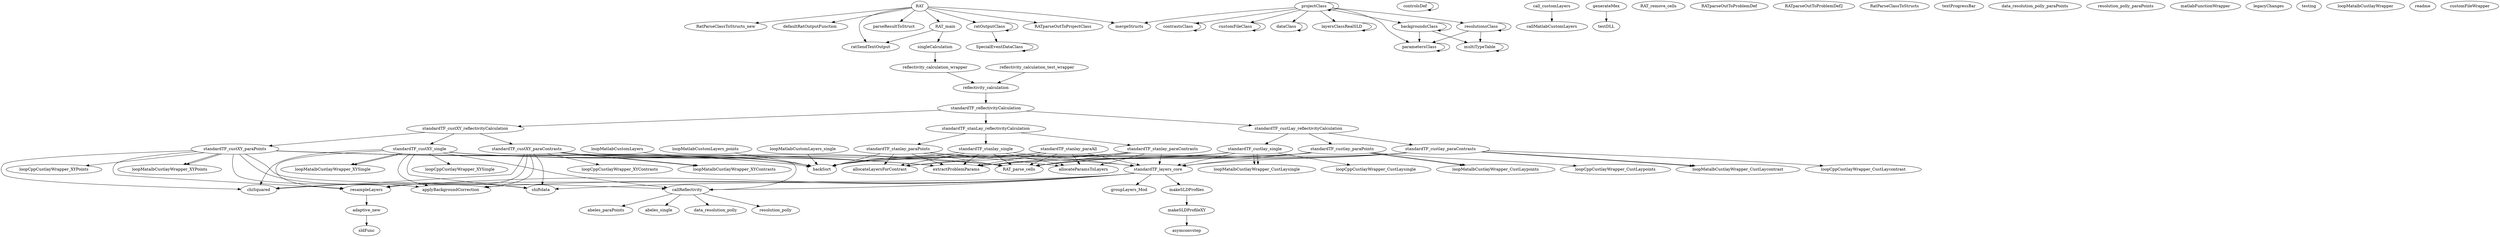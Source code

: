 /* Created by mdot for Matlab */
digraph m2html {
  RAT -> RAT_main;
  RAT -> RATparseOutToProjectClass;
  RAT -> RatParseClassToStructs_new;
  RAT -> defaultRatOutputFunction;
  RAT -> ratOutputClass;
  RAT -> ratSendTextOutput;
  RAT -> parseResultToStruct;
  RAT -> mergeStructs;
  RAT_main -> ratSendTextOutput;
  RAT_main -> singleCalculation;
  controlsDef -> controlsDef;
  SpecialEventDataClass -> SpecialEventDataClass;
  ratOutputClass -> SpecialEventDataClass;
  ratOutputClass -> ratOutputClass;
  backgroundsClass -> backgroundsClass;
  backgroundsClass -> multiTypeTable;
  backgroundsClass -> parametersClass;
  contrastsClass -> contrastsClass;
  customFileClass -> customFileClass;
  dataClass -> dataClass;
  layersClassRealSLD -> layersClassRealSLD;
  multiTypeTable -> multiTypeTable;
  parametersClass -> parametersClass;
  projectClass -> backgroundsClass;
  projectClass -> contrastsClass;
  projectClass -> customFileClass;
  projectClass -> dataClass;
  projectClass -> layersClassRealSLD;
  projectClass -> mergeStructs;
  projectClass -> parametersClass;
  projectClass -> projectClass;
  projectClass -> resolutionsClass;
  resolutionsClass -> multiTypeTable;
  resolutionsClass -> parametersClass;
  resolutionsClass -> resolutionsClass;
  singleCalculation -> reflectivity_calculation_wrapper;
  call_customLayers -> callMatlabCustomLayers;
  callReflectivity -> data_resolution_polly;
  callReflectivity -> resolution_polly;
  callReflectivity -> abeles_paraPoints;
  callReflectivity -> abeles_single;
  generateMex -> testDLL;
  loopMatlabCustomLayers -> backSort;
  loopMatlabCustomLayers_points -> backSort;
  loopMatlabCustomLayers_single -> backSort;
  makeSLDProfileXY -> asymconvstep;
  makeSLDProfiles -> makeSLDProfileXY;
  adaptive_new -> sldFunc;
  resampleLayers -> adaptive_new;
  reflectivity_calculation -> standardTF_reflectivityCalculation;
  reflectivity_calculation_test_wrapper -> reflectivity_calculation;
  reflectivity_calculation_wrapper -> reflectivity_calculation;
  standardTF_custlay_paraContrasts -> RAT_parse_cells;
  standardTF_custlay_paraContrasts -> extractProblemParams;
  standardTF_custlay_paraContrasts -> backSort;
  standardTF_custlay_paraContrasts -> loopCppCustlayWrapper_CustLaycontrast;
  standardTF_custlay_paraContrasts -> loopMatalbCustlayWrapper_CustLaycontrast;
  standardTF_custlay_paraContrasts -> loopMatalbCustlayWrapper_CustLaycontrast;
  standardTF_custlay_paraContrasts -> standardTF_layers_core;
  standardTF_custlay_paraPoints -> RAT_parse_cells;
  standardTF_custlay_paraPoints -> extractProblemParams;
  standardTF_custlay_paraPoints -> backSort;
  standardTF_custlay_paraPoints -> loopCppCustlayWrapper_CustLaypoints;
  standardTF_custlay_paraPoints -> loopMatalbCustlayWrapper_CustLaypoints;
  standardTF_custlay_paraPoints -> loopMatalbCustlayWrapper_CustLaypoints;
  standardTF_custlay_paraPoints -> standardTF_layers_core;
  standardTF_custlay_single -> RAT_parse_cells;
  standardTF_custlay_single -> extractProblemParams;
  standardTF_custlay_single -> backSort;
  standardTF_custlay_single -> loopCppCustlayWrapper_CustLaysingle;
  standardTF_custlay_single -> loopMatalbCustlayWrapper_CustLaysingle;
  standardTF_custlay_single -> loopMatalbCustlayWrapper_CustLaysingle;
  standardTF_custlay_single -> standardTF_layers_core;
  standardTF_custLay_reflectivityCalculation -> standardTF_custlay_paraContrasts;
  standardTF_custLay_reflectivityCalculation -> standardTF_custlay_paraPoints;
  standardTF_custLay_reflectivityCalculation -> standardTF_custlay_single;
  standardTF_custXY_paraContrasts -> RAT_parse_cells;
  standardTF_custXY_paraContrasts -> extractProblemParams;
  standardTF_custXY_paraContrasts -> backSort;
  standardTF_custXY_paraContrasts -> applyBackgroundCorrection;
  standardTF_custXY_paraContrasts -> callReflectivity;
  standardTF_custXY_paraContrasts -> chiSquared;
  standardTF_custXY_paraContrasts -> loopCppCustlayWrapper_XYContrasts;
  standardTF_custXY_paraContrasts -> loopMatalbCustlayWrapper_XYContrasts;
  standardTF_custXY_paraContrasts -> loopMatalbCustlayWrapper_XYContrasts;
  standardTF_custXY_paraContrasts -> resampleLayers;
  standardTF_custXY_paraContrasts -> shiftdata;
  standardTF_custXY_paraPoints -> RAT_parse_cells;
  standardTF_custXY_paraPoints -> extractProblemParams;
  standardTF_custXY_paraPoints -> backSort;
  standardTF_custXY_paraPoints -> applyBackgroundCorrection;
  standardTF_custXY_paraPoints -> callReflectivity;
  standardTF_custXY_paraPoints -> chiSquared;
  standardTF_custXY_paraPoints -> loopCppCustlayWrapper_XYPoints;
  standardTF_custXY_paraPoints -> loopMatalbCustlayWrapper_XYPoints;
  standardTF_custXY_paraPoints -> loopMatalbCustlayWrapper_XYPoints;
  standardTF_custXY_paraPoints -> resampleLayers;
  standardTF_custXY_paraPoints -> shiftdata;
  standardTF_custXY_single -> RAT_parse_cells;
  standardTF_custXY_single -> extractProblemParams;
  standardTF_custXY_single -> backSort;
  standardTF_custXY_single -> applyBackgroundCorrection;
  standardTF_custXY_single -> callReflectivity;
  standardTF_custXY_single -> chiSquared;
  standardTF_custXY_single -> loopCppCustlayWrapper_XYSingle;
  standardTF_custXY_single -> loopMatalbCustlayWrapper_XYSingle;
  standardTF_custXY_single -> loopMatalbCustlayWrapper_XYSingle;
  standardTF_custXY_single -> resampleLayers;
  standardTF_custXY_single -> shiftdata;
  standardTF_custXY_reflectivityCalculation -> standardTF_custXY_paraContrasts;
  standardTF_custXY_reflectivityCalculation -> standardTF_custXY_paraPoints;
  standardTF_custXY_reflectivityCalculation -> standardTF_custXY_single;
  standardTF_layers_core -> applyBackgroundCorrection;
  standardTF_layers_core -> callReflectivity;
  standardTF_layers_core -> chiSquared;
  standardTF_layers_core -> groupLayers_Mod;
  standardTF_layers_core -> makeSLDProfiles;
  standardTF_layers_core -> resampleLayers;
  standardTF_layers_core -> shiftdata;
  standardTF_reflectivityCalculation -> standardTF_custLay_reflectivityCalculation;
  standardTF_reflectivityCalculation -> standardTF_custXY_reflectivityCalculation;
  standardTF_reflectivityCalculation -> standardTF_stanLay_reflectivityCalculation;
  standardTF_stanlay_paraAll -> RAT_parse_cells;
  standardTF_stanlay_paraAll -> extractProblemParams;
  standardTF_stanlay_paraAll -> backSort;
  standardTF_stanlay_paraAll -> allocateLayersForContrast;
  standardTF_stanlay_paraAll -> allocateParamsToLayers;
  standardTF_stanlay_paraAll -> standardTF_layers_core;
  standardTF_stanlay_paraContrasts -> RAT_parse_cells;
  standardTF_stanlay_paraContrasts -> extractProblemParams;
  standardTF_stanlay_paraContrasts -> backSort;
  standardTF_stanlay_paraContrasts -> allocateLayersForContrast;
  standardTF_stanlay_paraContrasts -> allocateParamsToLayers;
  standardTF_stanlay_paraContrasts -> standardTF_layers_core;
  standardTF_stanlay_paraPoints -> RAT_parse_cells;
  standardTF_stanlay_paraPoints -> extractProblemParams;
  standardTF_stanlay_paraPoints -> backSort;
  standardTF_stanlay_paraPoints -> allocateLayersForContrast;
  standardTF_stanlay_paraPoints -> allocateParamsToLayers;
  standardTF_stanlay_paraPoints -> standardTF_layers_core;
  standardTF_stanlay_single -> RAT_parse_cells;
  standardTF_stanlay_single -> extractProblemParams;
  standardTF_stanlay_single -> backSort;
  standardTF_stanlay_single -> allocateLayersForContrast;
  standardTF_stanlay_single -> allocateParamsToLayers;
  standardTF_stanlay_single -> standardTF_layers_core;
  standardTF_stanLay_reflectivityCalculation -> standardTF_stanlay_paraContrasts;
  standardTF_stanLay_reflectivityCalculation -> standardTF_stanlay_paraPoints;
  standardTF_stanLay_reflectivityCalculation -> standardTF_stanlay_single;

  RAT [URL="API/RAT.html"];
  RAT_main [URL="API/RAT_main.html"];
  RAT_parse_cells [URL="API/RAT_parse_cells.html"];
  RAT_remove_cells [URL="API/RAT_remove_cells.html"];
  RATparseOutToProblemDef [URL="API/RATparseOutToProblemDef.html"];
  RATparseOutToProblemDef2 [URL="API/RATparseOutToProblemDef2.html"];
  RATparseOutToProjectClass [URL="API/RATparseOutToProjectClass.html"];
  RatParseClassToStructs [URL="API/RatParseClassToStructs.html"];
  RatParseClassToStructs_new [URL="API/RatParseClassToStructs_new.html"];
  controlsDef [URL="API/controlsDef/controlsDef.html"];
  extractProblemParams [URL="API/extractProblemParams.html"];
  SpecialEventDataClass [URL="API/outputFcn/SpecialEventDataClass.html"];
  defaultRatOutputFunction [URL="API/outputFcn/defaultRatOutputFunction.html"];
  ratOutputClass [URL="API/outputFcn/ratOutputClass.html"];
  ratSendTextOutput [URL="API/outputFcn/ratSendTextOutput.html"];
  parseResultToStruct [URL="API/parseResultToStruct.html"];
  backgroundsClass [URL="API/projectClass/backgroundsClass.html"];
  contrastsClass [URL="API/projectClass/contrastsClass.html"];
  customFileClass [URL="API/projectClass/customFileClass.html"];
  dataClass [URL="API/projectClass/dataClass.html"];
  layersClassRealSLD [URL="API/projectClass/layersClassRealSLD.html"];
  mergeStructs [URL="API/projectClass/mergeStructs.html"];
  multiTypeTable [URL="API/projectClass/multiTypeTable.html"];
  parametersClass [URL="API/projectClass/parametersClass.html"];
  projectClass [URL="API/projectClass/projectClass.html"];
  resolutionsClass [URL="API/projectClass/resolutionsClass.html"];
  singleCalculation [URL="API/singleCalculation.html"];
  textProgressBar [URL="API/textProgressBar.html"];
  data_resolution_polly [URL="targetFunctions/common/Resolution_Functions/Simple_Gaussian/data_resolution_polly.html"];
  data_resolution_polly_paraPoints [URL="targetFunctions/common/Resolution_Functions/Simple_Gaussian/data_resolution_polly_paraPoints.html"];
  resolution_polly [URL="targetFunctions/common/Resolution_Functions/Simple_Gaussian/resolution_polly.html"];
  resolution_polly_paraPoints [URL="targetFunctions/common/Resolution_Functions/Simple_Gaussian/resolution_polly_paraPoints.html"];
  backSort [URL="targetFunctions/common/backSorts/backSort.html"];
  call_customLayers [URL="targetFunctions/common/callCustomLayers/call_customLayers.html"];
  callMatlabCustomLayers [URL="targetFunctions/common/callMatlabFunction/callMatlabCustomLayers.html"];
  matlabFunctionWrapper [URL="targetFunctions/common/callMatlabFunction/matlabFunctionWrapper.html"];
  applyBackgroundCorrection [URL="targetFunctions/common/callReflectivity/applyBackgroundCorrection.html"];
  callReflectivity [URL="targetFunctions/common/callReflectivity/callReflectivity.html"];
  chiSquared [URL="targetFunctions/common/costFunctions/chiSquared/chiSquared.html"];
  allocateLayersForContrast [URL="targetFunctions/common/groupLayers/allocateLayersForContrast.html"];
  allocateParamsToLayers [URL="targetFunctions/common/groupLayers/allocateParamsToLayers.html"];
  groupLayers_Mod [URL="targetFunctions/common/groupLayers/groupLayers_Mod.html"];
  legacyChanges [URL="targetFunctions/common/legacyChanges/legacyChanges.html"];
  generateMex [URL="targetFunctions/common/loopCppCustlayWrapper/generateMex.html"];
  loopCppCustlayWrapper_CustLaycontrast [URL="targetFunctions/common/loopCppCustlayWrapper/loopCppCustlayWrapper_CustLaycontrast.html"];
  loopCppCustlayWrapper_CustLaypoints [URL="targetFunctions/common/loopCppCustlayWrapper/loopCppCustlayWrapper_CustLaypoints.html"];
  loopCppCustlayWrapper_CustLaysingle [URL="targetFunctions/common/loopCppCustlayWrapper/loopCppCustlayWrapper_CustLaysingle.html"];
  loopCppCustlayWrapper_XYContrasts [URL="targetFunctions/common/loopCppCustlayWrapper/loopCppCustlayWrapper_XYContrasts.html"];
  loopCppCustlayWrapper_XYPoints [URL="targetFunctions/common/loopCppCustlayWrapper/loopCppCustlayWrapper_XYPoints.html"];
  loopCppCustlayWrapper_XYSingle [URL="targetFunctions/common/loopCppCustlayWrapper/loopCppCustlayWrapper_XYSingle.html"];
  testDLL [URL="targetFunctions/common/loopCppCustlayWrapper/testDLL.html"];
  testing [URL="targetFunctions/common/loopCppCustlayWrapper/testing.html"];
  loopMatalbCustlayWrapper [URL="targetFunctions/common/loopMatlabCustomLayers/mexCompile/loopMatalbCustlayWrapper.html"];
  loopMatalbCustlayWrapper_CustLaycontrast [URL="targetFunctions/common/loopMatlabCustomLayers/mexCompile/loopMatalbCustlayWrapper_CustLaycontrast.html"];
  loopMatalbCustlayWrapper_CustLaypoints [URL="targetFunctions/common/loopMatlabCustomLayers/mexCompile/loopMatalbCustlayWrapper_CustLaypoints.html"];
  loopMatalbCustlayWrapper_CustLaysingle [URL="targetFunctions/common/loopMatlabCustomLayers/mexCompile/loopMatalbCustlayWrapper_CustLaysingle.html"];
  loopMatalbCustlayWrapper_XYContrasts [URL="targetFunctions/common/loopMatlabCustomLayers/mexCompile/loopMatalbCustlayWrapper_XYContrasts.html"];
  loopMatalbCustlayWrapper_XYPoints [URL="targetFunctions/common/loopMatlabCustomLayers/mexCompile/loopMatalbCustlayWrapper_XYPoints.html"];
  loopMatalbCustlayWrapper_XYSingle [URL="targetFunctions/common/loopMatlabCustomLayers/mexCompile/loopMatalbCustlayWrapper_XYSingle.html"];
  loopMatlabCustomLayers [URL="targetFunctions/common/loopMatlabCustomLayers/mexCompile/loopMatlabCustomLayers.html"];
  loopMatlabCustomLayers_points [URL="targetFunctions/common/loopMatlabCustomLayers/mexCompile/loopMatlabCustomLayers_points.html"];
  loopMatlabCustomLayers_single [URL="targetFunctions/common/loopMatlabCustomLayers/mexCompile/loopMatlabCustomLayers_single.html"];
  loopMatalbCustlayWrapper_CustLaycontrast [URL="targetFunctions/common/loopMatlabCustomLayers/sourceCompile/loopMatalbCustlayWrapper_CustLaycontrast.html"];
  loopMatalbCustlayWrapper_CustLaypoints [URL="targetFunctions/common/loopMatlabCustomLayers/sourceCompile/loopMatalbCustlayWrapper_CustLaypoints.html"];
  loopMatalbCustlayWrapper_CustLaysingle [URL="targetFunctions/common/loopMatlabCustomLayers/sourceCompile/loopMatalbCustlayWrapper_CustLaysingle.html"];
  loopMatalbCustlayWrapper_XYContrasts [URL="targetFunctions/common/loopMatlabCustomLayers/sourceCompile/loopMatalbCustlayWrapper_XYContrasts.html"];
  loopMatalbCustlayWrapper_XYPoints [URL="targetFunctions/common/loopMatlabCustomLayers/sourceCompile/loopMatalbCustlayWrapper_XYPoints.html"];
  loopMatalbCustlayWrapper_XYSingle [URL="targetFunctions/common/loopMatlabCustomLayers/sourceCompile/loopMatalbCustlayWrapper_XYSingle.html"];
  readme [URL="targetFunctions/common/loopMatlabCustomLayers/sourceCompile/readme.html"];
  asymconvstep [URL="targetFunctions/common/makeSLDProfiles/asymconvstep.html"];
  makeSLDProfileXY [URL="targetFunctions/common/makeSLDProfiles/makeSLDProfileXY.html"];
  makeSLDProfiles [URL="targetFunctions/common/makeSLDProfiles/makeSLDProfiles.html"];
  abeles_paraPoints [URL="targetFunctions/common/reflectivityCalculations/Abeles/abeles_paraPoints.html"];
  abeles_single [URL="targetFunctions/common/reflectivityCalculations/Abeles/abeles_single.html"];
  adaptive_new [URL="targetFunctions/common/resampleLayers/adaptive_new.html"];
  resampleLayers [URL="targetFunctions/common/resampleLayers/resampleLayers.html"];
  sldFunc [URL="targetFunctions/common/resampleLayers/sldFunc.html"];
  shiftdata [URL="targetFunctions/common/shiftData/shiftdata.html"];
  reflectivity_calculation [URL="targetFunctions/reflectivity_calculation/reflectivity_calculation.html"];
  reflectivity_calculation_test_wrapper [URL="targetFunctions/reflectivity_calculation/reflectivity_calculation_test_wrapper.html"];
  reflectivity_calculation_wrapper [URL="targetFunctions/reflectivity_calculation/reflectivity_calculation_wrapper.html"];
  customFileWrapper [URL="targetFunctions/standard_TF/standardTF_custLay/customFileWrapper.html"];
  standardTF_custlay_paraContrasts [URL="targetFunctions/standard_TF/standardTF_custLay/standardTF_custlay_paraContrasts.html"];
  standardTF_custlay_paraPoints [URL="targetFunctions/standard_TF/standardTF_custLay/standardTF_custlay_paraPoints.html"];
  standardTF_custlay_single [URL="targetFunctions/standard_TF/standardTF_custLay/standardTF_custlay_single.html"];
  standardTF_custLay_reflectivityCalculation [URL="targetFunctions/standard_TF/standardTF_custLay_reflectivityCalculation.html"];
  standardTF_custXY_paraContrasts [URL="targetFunctions/standard_TF/standardTF_custXY/standardTF_custXY_paraContrasts.html"];
  standardTF_custXY_paraPoints [URL="targetFunctions/standard_TF/standardTF_custXY/standardTF_custXY_paraPoints.html"];
  standardTF_custXY_single [URL="targetFunctions/standard_TF/standardTF_custXY/standardTF_custXY_single.html"];
  standardTF_custXY_reflectivityCalculation [URL="targetFunctions/standard_TF/standardTF_custXY_reflectivityCalculation.html"];
  standardTF_layers_core [URL="targetFunctions/standard_TF/standardTF_layers_core.html"];
  standardTF_reflectivityCalculation [URL="targetFunctions/standard_TF/standardTF_reflectivityCalculation.html"];
  standardTF_stanlay_paraAll [URL="targetFunctions/standard_TF/standardTF_stanLay/standardTF_stanlay_paraAll.html"];
  standardTF_stanlay_paraContrasts [URL="targetFunctions/standard_TF/standardTF_stanLay/standardTF_stanlay_paraContrasts.html"];
  standardTF_stanlay_paraPoints [URL="targetFunctions/standard_TF/standardTF_stanLay/standardTF_stanlay_paraPoints.html"];
  standardTF_stanlay_single [URL="targetFunctions/standard_TF/standardTF_stanLay/standardTF_stanlay_single.html"];
  standardTF_stanLay_reflectivityCalculation [URL="targetFunctions/standard_TF/standardTF_stanLay_reflectivityCalculation.html"];
}